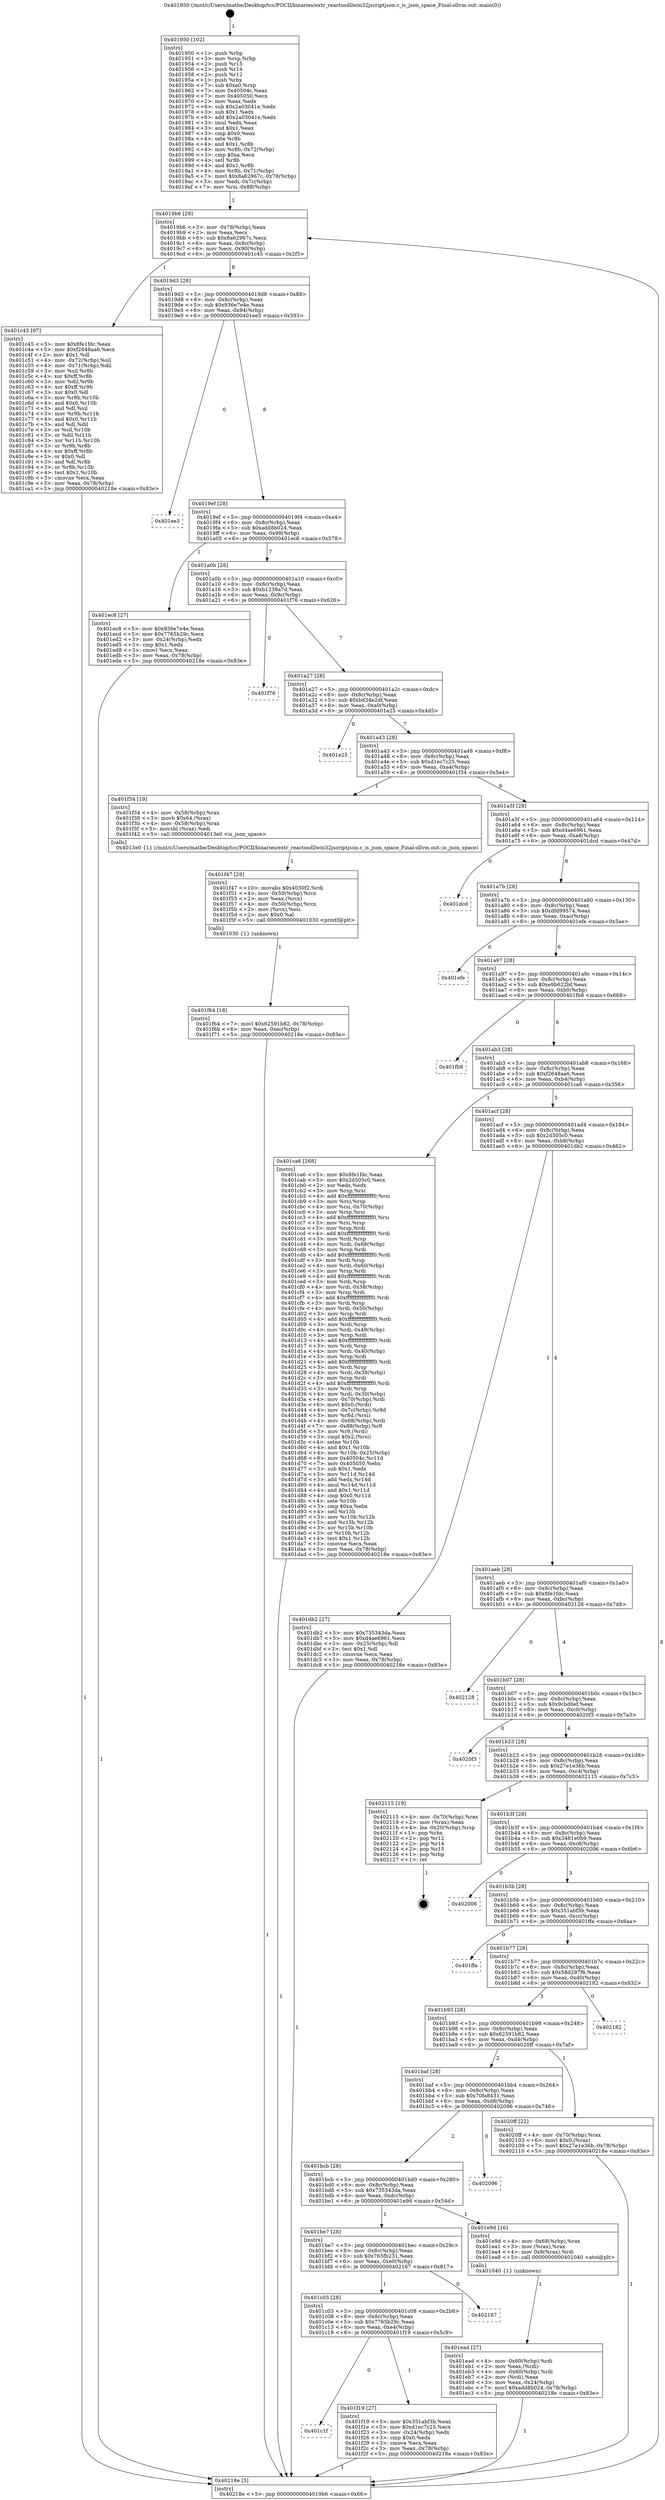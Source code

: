 digraph "0x401950" {
  label = "0x401950 (/mnt/c/Users/mathe/Desktop/tcc/POCII/binaries/extr_reactosdllwin32jscriptjson.c_is_json_space_Final-ollvm.out::main(0))"
  labelloc = "t"
  node[shape=record]

  Entry [label="",width=0.3,height=0.3,shape=circle,fillcolor=black,style=filled]
  "0x4019b6" [label="{
     0x4019b6 [29]\l
     | [instrs]\l
     &nbsp;&nbsp;0x4019b6 \<+3\>: mov -0x78(%rbp),%eax\l
     &nbsp;&nbsp;0x4019b9 \<+2\>: mov %eax,%ecx\l
     &nbsp;&nbsp;0x4019bb \<+6\>: sub $0x8a62967c,%ecx\l
     &nbsp;&nbsp;0x4019c1 \<+6\>: mov %eax,-0x8c(%rbp)\l
     &nbsp;&nbsp;0x4019c7 \<+6\>: mov %ecx,-0x90(%rbp)\l
     &nbsp;&nbsp;0x4019cd \<+6\>: je 0000000000401c45 \<main+0x2f5\>\l
  }"]
  "0x401c45" [label="{
     0x401c45 [97]\l
     | [instrs]\l
     &nbsp;&nbsp;0x401c45 \<+5\>: mov $0x8fe1fdc,%eax\l
     &nbsp;&nbsp;0x401c4a \<+5\>: mov $0xf2648aa6,%ecx\l
     &nbsp;&nbsp;0x401c4f \<+2\>: mov $0x1,%dl\l
     &nbsp;&nbsp;0x401c51 \<+4\>: mov -0x72(%rbp),%sil\l
     &nbsp;&nbsp;0x401c55 \<+4\>: mov -0x71(%rbp),%dil\l
     &nbsp;&nbsp;0x401c59 \<+3\>: mov %sil,%r8b\l
     &nbsp;&nbsp;0x401c5c \<+4\>: xor $0xff,%r8b\l
     &nbsp;&nbsp;0x401c60 \<+3\>: mov %dil,%r9b\l
     &nbsp;&nbsp;0x401c63 \<+4\>: xor $0xff,%r9b\l
     &nbsp;&nbsp;0x401c67 \<+3\>: xor $0x0,%dl\l
     &nbsp;&nbsp;0x401c6a \<+3\>: mov %r8b,%r10b\l
     &nbsp;&nbsp;0x401c6d \<+4\>: and $0x0,%r10b\l
     &nbsp;&nbsp;0x401c71 \<+3\>: and %dl,%sil\l
     &nbsp;&nbsp;0x401c74 \<+3\>: mov %r9b,%r11b\l
     &nbsp;&nbsp;0x401c77 \<+4\>: and $0x0,%r11b\l
     &nbsp;&nbsp;0x401c7b \<+3\>: and %dl,%dil\l
     &nbsp;&nbsp;0x401c7e \<+3\>: or %sil,%r10b\l
     &nbsp;&nbsp;0x401c81 \<+3\>: or %dil,%r11b\l
     &nbsp;&nbsp;0x401c84 \<+3\>: xor %r11b,%r10b\l
     &nbsp;&nbsp;0x401c87 \<+3\>: or %r9b,%r8b\l
     &nbsp;&nbsp;0x401c8a \<+4\>: xor $0xff,%r8b\l
     &nbsp;&nbsp;0x401c8e \<+3\>: or $0x0,%dl\l
     &nbsp;&nbsp;0x401c91 \<+3\>: and %dl,%r8b\l
     &nbsp;&nbsp;0x401c94 \<+3\>: or %r8b,%r10b\l
     &nbsp;&nbsp;0x401c97 \<+4\>: test $0x1,%r10b\l
     &nbsp;&nbsp;0x401c9b \<+3\>: cmovne %ecx,%eax\l
     &nbsp;&nbsp;0x401c9e \<+3\>: mov %eax,-0x78(%rbp)\l
     &nbsp;&nbsp;0x401ca1 \<+5\>: jmp 000000000040218e \<main+0x83e\>\l
  }"]
  "0x4019d3" [label="{
     0x4019d3 [28]\l
     | [instrs]\l
     &nbsp;&nbsp;0x4019d3 \<+5\>: jmp 00000000004019d8 \<main+0x88\>\l
     &nbsp;&nbsp;0x4019d8 \<+6\>: mov -0x8c(%rbp),%eax\l
     &nbsp;&nbsp;0x4019de \<+5\>: sub $0x936e7e4e,%eax\l
     &nbsp;&nbsp;0x4019e3 \<+6\>: mov %eax,-0x94(%rbp)\l
     &nbsp;&nbsp;0x4019e9 \<+6\>: je 0000000000401ee3 \<main+0x593\>\l
  }"]
  "0x40218e" [label="{
     0x40218e [5]\l
     | [instrs]\l
     &nbsp;&nbsp;0x40218e \<+5\>: jmp 00000000004019b6 \<main+0x66\>\l
  }"]
  "0x401950" [label="{
     0x401950 [102]\l
     | [instrs]\l
     &nbsp;&nbsp;0x401950 \<+1\>: push %rbp\l
     &nbsp;&nbsp;0x401951 \<+3\>: mov %rsp,%rbp\l
     &nbsp;&nbsp;0x401954 \<+2\>: push %r15\l
     &nbsp;&nbsp;0x401956 \<+2\>: push %r14\l
     &nbsp;&nbsp;0x401958 \<+2\>: push %r12\l
     &nbsp;&nbsp;0x40195a \<+1\>: push %rbx\l
     &nbsp;&nbsp;0x40195b \<+7\>: sub $0xe0,%rsp\l
     &nbsp;&nbsp;0x401962 \<+7\>: mov 0x40504c,%eax\l
     &nbsp;&nbsp;0x401969 \<+7\>: mov 0x405050,%ecx\l
     &nbsp;&nbsp;0x401970 \<+2\>: mov %eax,%edx\l
     &nbsp;&nbsp;0x401972 \<+6\>: sub $0x2a03041e,%edx\l
     &nbsp;&nbsp;0x401978 \<+3\>: sub $0x1,%edx\l
     &nbsp;&nbsp;0x40197b \<+6\>: add $0x2a03041e,%edx\l
     &nbsp;&nbsp;0x401981 \<+3\>: imul %edx,%eax\l
     &nbsp;&nbsp;0x401984 \<+3\>: and $0x1,%eax\l
     &nbsp;&nbsp;0x401987 \<+3\>: cmp $0x0,%eax\l
     &nbsp;&nbsp;0x40198a \<+4\>: sete %r8b\l
     &nbsp;&nbsp;0x40198e \<+4\>: and $0x1,%r8b\l
     &nbsp;&nbsp;0x401992 \<+4\>: mov %r8b,-0x72(%rbp)\l
     &nbsp;&nbsp;0x401996 \<+3\>: cmp $0xa,%ecx\l
     &nbsp;&nbsp;0x401999 \<+4\>: setl %r8b\l
     &nbsp;&nbsp;0x40199d \<+4\>: and $0x1,%r8b\l
     &nbsp;&nbsp;0x4019a1 \<+4\>: mov %r8b,-0x71(%rbp)\l
     &nbsp;&nbsp;0x4019a5 \<+7\>: movl $0x8a62967c,-0x78(%rbp)\l
     &nbsp;&nbsp;0x4019ac \<+3\>: mov %edi,-0x7c(%rbp)\l
     &nbsp;&nbsp;0x4019af \<+7\>: mov %rsi,-0x88(%rbp)\l
  }"]
  Exit [label="",width=0.3,height=0.3,shape=circle,fillcolor=black,style=filled,peripheries=2]
  "0x401ee3" [label="{
     0x401ee3\l
  }", style=dashed]
  "0x4019ef" [label="{
     0x4019ef [28]\l
     | [instrs]\l
     &nbsp;&nbsp;0x4019ef \<+5\>: jmp 00000000004019f4 \<main+0xa4\>\l
     &nbsp;&nbsp;0x4019f4 \<+6\>: mov -0x8c(%rbp),%eax\l
     &nbsp;&nbsp;0x4019fa \<+5\>: sub $0xadd8b024,%eax\l
     &nbsp;&nbsp;0x4019ff \<+6\>: mov %eax,-0x98(%rbp)\l
     &nbsp;&nbsp;0x401a05 \<+6\>: je 0000000000401ec8 \<main+0x578\>\l
  }"]
  "0x401f64" [label="{
     0x401f64 [18]\l
     | [instrs]\l
     &nbsp;&nbsp;0x401f64 \<+7\>: movl $0x62591b82,-0x78(%rbp)\l
     &nbsp;&nbsp;0x401f6b \<+6\>: mov %eax,-0xec(%rbp)\l
     &nbsp;&nbsp;0x401f71 \<+5\>: jmp 000000000040218e \<main+0x83e\>\l
  }"]
  "0x401ec8" [label="{
     0x401ec8 [27]\l
     | [instrs]\l
     &nbsp;&nbsp;0x401ec8 \<+5\>: mov $0x936e7e4e,%eax\l
     &nbsp;&nbsp;0x401ecd \<+5\>: mov $0x7765b29c,%ecx\l
     &nbsp;&nbsp;0x401ed2 \<+3\>: mov -0x24(%rbp),%edx\l
     &nbsp;&nbsp;0x401ed5 \<+3\>: cmp $0x1,%edx\l
     &nbsp;&nbsp;0x401ed8 \<+3\>: cmovl %ecx,%eax\l
     &nbsp;&nbsp;0x401edb \<+3\>: mov %eax,-0x78(%rbp)\l
     &nbsp;&nbsp;0x401ede \<+5\>: jmp 000000000040218e \<main+0x83e\>\l
  }"]
  "0x401a0b" [label="{
     0x401a0b [28]\l
     | [instrs]\l
     &nbsp;&nbsp;0x401a0b \<+5\>: jmp 0000000000401a10 \<main+0xc0\>\l
     &nbsp;&nbsp;0x401a10 \<+6\>: mov -0x8c(%rbp),%eax\l
     &nbsp;&nbsp;0x401a16 \<+5\>: sub $0xb1238a7d,%eax\l
     &nbsp;&nbsp;0x401a1b \<+6\>: mov %eax,-0x9c(%rbp)\l
     &nbsp;&nbsp;0x401a21 \<+6\>: je 0000000000401f76 \<main+0x626\>\l
  }"]
  "0x401f47" [label="{
     0x401f47 [29]\l
     | [instrs]\l
     &nbsp;&nbsp;0x401f47 \<+10\>: movabs $0x4030f2,%rdi\l
     &nbsp;&nbsp;0x401f51 \<+4\>: mov -0x50(%rbp),%rcx\l
     &nbsp;&nbsp;0x401f55 \<+2\>: mov %eax,(%rcx)\l
     &nbsp;&nbsp;0x401f57 \<+4\>: mov -0x50(%rbp),%rcx\l
     &nbsp;&nbsp;0x401f5b \<+2\>: mov (%rcx),%esi\l
     &nbsp;&nbsp;0x401f5d \<+2\>: mov $0x0,%al\l
     &nbsp;&nbsp;0x401f5f \<+5\>: call 0000000000401030 \<printf@plt\>\l
     | [calls]\l
     &nbsp;&nbsp;0x401030 \{1\} (unknown)\l
  }"]
  "0x401f76" [label="{
     0x401f76\l
  }", style=dashed]
  "0x401a27" [label="{
     0x401a27 [28]\l
     | [instrs]\l
     &nbsp;&nbsp;0x401a27 \<+5\>: jmp 0000000000401a2c \<main+0xdc\>\l
     &nbsp;&nbsp;0x401a2c \<+6\>: mov -0x8c(%rbp),%eax\l
     &nbsp;&nbsp;0x401a32 \<+5\>: sub $0xbd34e2df,%eax\l
     &nbsp;&nbsp;0x401a37 \<+6\>: mov %eax,-0xa0(%rbp)\l
     &nbsp;&nbsp;0x401a3d \<+6\>: je 0000000000401e25 \<main+0x4d5\>\l
  }"]
  "0x401c1f" [label="{
     0x401c1f\l
  }", style=dashed]
  "0x401e25" [label="{
     0x401e25\l
  }", style=dashed]
  "0x401a43" [label="{
     0x401a43 [28]\l
     | [instrs]\l
     &nbsp;&nbsp;0x401a43 \<+5\>: jmp 0000000000401a48 \<main+0xf8\>\l
     &nbsp;&nbsp;0x401a48 \<+6\>: mov -0x8c(%rbp),%eax\l
     &nbsp;&nbsp;0x401a4e \<+5\>: sub $0xd1ec7c25,%eax\l
     &nbsp;&nbsp;0x401a53 \<+6\>: mov %eax,-0xa4(%rbp)\l
     &nbsp;&nbsp;0x401a59 \<+6\>: je 0000000000401f34 \<main+0x5e4\>\l
  }"]
  "0x401f19" [label="{
     0x401f19 [27]\l
     | [instrs]\l
     &nbsp;&nbsp;0x401f19 \<+5\>: mov $0x351abf3b,%eax\l
     &nbsp;&nbsp;0x401f1e \<+5\>: mov $0xd1ec7c25,%ecx\l
     &nbsp;&nbsp;0x401f23 \<+3\>: mov -0x24(%rbp),%edx\l
     &nbsp;&nbsp;0x401f26 \<+3\>: cmp $0x0,%edx\l
     &nbsp;&nbsp;0x401f29 \<+3\>: cmove %ecx,%eax\l
     &nbsp;&nbsp;0x401f2c \<+3\>: mov %eax,-0x78(%rbp)\l
     &nbsp;&nbsp;0x401f2f \<+5\>: jmp 000000000040218e \<main+0x83e\>\l
  }"]
  "0x401f34" [label="{
     0x401f34 [19]\l
     | [instrs]\l
     &nbsp;&nbsp;0x401f34 \<+4\>: mov -0x58(%rbp),%rax\l
     &nbsp;&nbsp;0x401f38 \<+3\>: movb $0x64,(%rax)\l
     &nbsp;&nbsp;0x401f3b \<+4\>: mov -0x58(%rbp),%rax\l
     &nbsp;&nbsp;0x401f3f \<+3\>: movsbl (%rax),%edi\l
     &nbsp;&nbsp;0x401f42 \<+5\>: call 00000000004013e0 \<is_json_space\>\l
     | [calls]\l
     &nbsp;&nbsp;0x4013e0 \{1\} (/mnt/c/Users/mathe/Desktop/tcc/POCII/binaries/extr_reactosdllwin32jscriptjson.c_is_json_space_Final-ollvm.out::is_json_space)\l
  }"]
  "0x401a5f" [label="{
     0x401a5f [28]\l
     | [instrs]\l
     &nbsp;&nbsp;0x401a5f \<+5\>: jmp 0000000000401a64 \<main+0x114\>\l
     &nbsp;&nbsp;0x401a64 \<+6\>: mov -0x8c(%rbp),%eax\l
     &nbsp;&nbsp;0x401a6a \<+5\>: sub $0xd4ae6961,%eax\l
     &nbsp;&nbsp;0x401a6f \<+6\>: mov %eax,-0xa8(%rbp)\l
     &nbsp;&nbsp;0x401a75 \<+6\>: je 0000000000401dcd \<main+0x47d\>\l
  }"]
  "0x401c03" [label="{
     0x401c03 [28]\l
     | [instrs]\l
     &nbsp;&nbsp;0x401c03 \<+5\>: jmp 0000000000401c08 \<main+0x2b8\>\l
     &nbsp;&nbsp;0x401c08 \<+6\>: mov -0x8c(%rbp),%eax\l
     &nbsp;&nbsp;0x401c0e \<+5\>: sub $0x7765b29c,%eax\l
     &nbsp;&nbsp;0x401c13 \<+6\>: mov %eax,-0xe4(%rbp)\l
     &nbsp;&nbsp;0x401c19 \<+6\>: je 0000000000401f19 \<main+0x5c9\>\l
  }"]
  "0x401dcd" [label="{
     0x401dcd\l
  }", style=dashed]
  "0x401a7b" [label="{
     0x401a7b [28]\l
     | [instrs]\l
     &nbsp;&nbsp;0x401a7b \<+5\>: jmp 0000000000401a80 \<main+0x130\>\l
     &nbsp;&nbsp;0x401a80 \<+6\>: mov -0x8c(%rbp),%eax\l
     &nbsp;&nbsp;0x401a86 \<+5\>: sub $0xdfd99574,%eax\l
     &nbsp;&nbsp;0x401a8b \<+6\>: mov %eax,-0xac(%rbp)\l
     &nbsp;&nbsp;0x401a91 \<+6\>: je 0000000000401efe \<main+0x5ae\>\l
  }"]
  "0x402167" [label="{
     0x402167\l
  }", style=dashed]
  "0x401efe" [label="{
     0x401efe\l
  }", style=dashed]
  "0x401a97" [label="{
     0x401a97 [28]\l
     | [instrs]\l
     &nbsp;&nbsp;0x401a97 \<+5\>: jmp 0000000000401a9c \<main+0x14c\>\l
     &nbsp;&nbsp;0x401a9c \<+6\>: mov -0x8c(%rbp),%eax\l
     &nbsp;&nbsp;0x401aa2 \<+5\>: sub $0xe9b622bf,%eax\l
     &nbsp;&nbsp;0x401aa7 \<+6\>: mov %eax,-0xb0(%rbp)\l
     &nbsp;&nbsp;0x401aad \<+6\>: je 0000000000401fb8 \<main+0x668\>\l
  }"]
  "0x401ead" [label="{
     0x401ead [27]\l
     | [instrs]\l
     &nbsp;&nbsp;0x401ead \<+4\>: mov -0x60(%rbp),%rdi\l
     &nbsp;&nbsp;0x401eb1 \<+2\>: mov %eax,(%rdi)\l
     &nbsp;&nbsp;0x401eb3 \<+4\>: mov -0x60(%rbp),%rdi\l
     &nbsp;&nbsp;0x401eb7 \<+2\>: mov (%rdi),%eax\l
     &nbsp;&nbsp;0x401eb9 \<+3\>: mov %eax,-0x24(%rbp)\l
     &nbsp;&nbsp;0x401ebc \<+7\>: movl $0xadd8b024,-0x78(%rbp)\l
     &nbsp;&nbsp;0x401ec3 \<+5\>: jmp 000000000040218e \<main+0x83e\>\l
  }"]
  "0x401fb8" [label="{
     0x401fb8\l
  }", style=dashed]
  "0x401ab3" [label="{
     0x401ab3 [28]\l
     | [instrs]\l
     &nbsp;&nbsp;0x401ab3 \<+5\>: jmp 0000000000401ab8 \<main+0x168\>\l
     &nbsp;&nbsp;0x401ab8 \<+6\>: mov -0x8c(%rbp),%eax\l
     &nbsp;&nbsp;0x401abe \<+5\>: sub $0xf2648aa6,%eax\l
     &nbsp;&nbsp;0x401ac3 \<+6\>: mov %eax,-0xb4(%rbp)\l
     &nbsp;&nbsp;0x401ac9 \<+6\>: je 0000000000401ca6 \<main+0x356\>\l
  }"]
  "0x401be7" [label="{
     0x401be7 [28]\l
     | [instrs]\l
     &nbsp;&nbsp;0x401be7 \<+5\>: jmp 0000000000401bec \<main+0x29c\>\l
     &nbsp;&nbsp;0x401bec \<+6\>: mov -0x8c(%rbp),%eax\l
     &nbsp;&nbsp;0x401bf2 \<+5\>: sub $0x765fb231,%eax\l
     &nbsp;&nbsp;0x401bf7 \<+6\>: mov %eax,-0xe0(%rbp)\l
     &nbsp;&nbsp;0x401bfd \<+6\>: je 0000000000402167 \<main+0x817\>\l
  }"]
  "0x401ca6" [label="{
     0x401ca6 [268]\l
     | [instrs]\l
     &nbsp;&nbsp;0x401ca6 \<+5\>: mov $0x8fe1fdc,%eax\l
     &nbsp;&nbsp;0x401cab \<+5\>: mov $0x2d505c0,%ecx\l
     &nbsp;&nbsp;0x401cb0 \<+2\>: xor %edx,%edx\l
     &nbsp;&nbsp;0x401cb2 \<+3\>: mov %rsp,%rsi\l
     &nbsp;&nbsp;0x401cb5 \<+4\>: add $0xfffffffffffffff0,%rsi\l
     &nbsp;&nbsp;0x401cb9 \<+3\>: mov %rsi,%rsp\l
     &nbsp;&nbsp;0x401cbc \<+4\>: mov %rsi,-0x70(%rbp)\l
     &nbsp;&nbsp;0x401cc0 \<+3\>: mov %rsp,%rsi\l
     &nbsp;&nbsp;0x401cc3 \<+4\>: add $0xfffffffffffffff0,%rsi\l
     &nbsp;&nbsp;0x401cc7 \<+3\>: mov %rsi,%rsp\l
     &nbsp;&nbsp;0x401cca \<+3\>: mov %rsp,%rdi\l
     &nbsp;&nbsp;0x401ccd \<+4\>: add $0xfffffffffffffff0,%rdi\l
     &nbsp;&nbsp;0x401cd1 \<+3\>: mov %rdi,%rsp\l
     &nbsp;&nbsp;0x401cd4 \<+4\>: mov %rdi,-0x68(%rbp)\l
     &nbsp;&nbsp;0x401cd8 \<+3\>: mov %rsp,%rdi\l
     &nbsp;&nbsp;0x401cdb \<+4\>: add $0xfffffffffffffff0,%rdi\l
     &nbsp;&nbsp;0x401cdf \<+3\>: mov %rdi,%rsp\l
     &nbsp;&nbsp;0x401ce2 \<+4\>: mov %rdi,-0x60(%rbp)\l
     &nbsp;&nbsp;0x401ce6 \<+3\>: mov %rsp,%rdi\l
     &nbsp;&nbsp;0x401ce9 \<+4\>: add $0xfffffffffffffff0,%rdi\l
     &nbsp;&nbsp;0x401ced \<+3\>: mov %rdi,%rsp\l
     &nbsp;&nbsp;0x401cf0 \<+4\>: mov %rdi,-0x58(%rbp)\l
     &nbsp;&nbsp;0x401cf4 \<+3\>: mov %rsp,%rdi\l
     &nbsp;&nbsp;0x401cf7 \<+4\>: add $0xfffffffffffffff0,%rdi\l
     &nbsp;&nbsp;0x401cfb \<+3\>: mov %rdi,%rsp\l
     &nbsp;&nbsp;0x401cfe \<+4\>: mov %rdi,-0x50(%rbp)\l
     &nbsp;&nbsp;0x401d02 \<+3\>: mov %rsp,%rdi\l
     &nbsp;&nbsp;0x401d05 \<+4\>: add $0xfffffffffffffff0,%rdi\l
     &nbsp;&nbsp;0x401d09 \<+3\>: mov %rdi,%rsp\l
     &nbsp;&nbsp;0x401d0c \<+4\>: mov %rdi,-0x48(%rbp)\l
     &nbsp;&nbsp;0x401d10 \<+3\>: mov %rsp,%rdi\l
     &nbsp;&nbsp;0x401d13 \<+4\>: add $0xfffffffffffffff0,%rdi\l
     &nbsp;&nbsp;0x401d17 \<+3\>: mov %rdi,%rsp\l
     &nbsp;&nbsp;0x401d1a \<+4\>: mov %rdi,-0x40(%rbp)\l
     &nbsp;&nbsp;0x401d1e \<+3\>: mov %rsp,%rdi\l
     &nbsp;&nbsp;0x401d21 \<+4\>: add $0xfffffffffffffff0,%rdi\l
     &nbsp;&nbsp;0x401d25 \<+3\>: mov %rdi,%rsp\l
     &nbsp;&nbsp;0x401d28 \<+4\>: mov %rdi,-0x38(%rbp)\l
     &nbsp;&nbsp;0x401d2c \<+3\>: mov %rsp,%rdi\l
     &nbsp;&nbsp;0x401d2f \<+4\>: add $0xfffffffffffffff0,%rdi\l
     &nbsp;&nbsp;0x401d33 \<+3\>: mov %rdi,%rsp\l
     &nbsp;&nbsp;0x401d36 \<+4\>: mov %rdi,-0x30(%rbp)\l
     &nbsp;&nbsp;0x401d3a \<+4\>: mov -0x70(%rbp),%rdi\l
     &nbsp;&nbsp;0x401d3e \<+6\>: movl $0x0,(%rdi)\l
     &nbsp;&nbsp;0x401d44 \<+4\>: mov -0x7c(%rbp),%r8d\l
     &nbsp;&nbsp;0x401d48 \<+3\>: mov %r8d,(%rsi)\l
     &nbsp;&nbsp;0x401d4b \<+4\>: mov -0x68(%rbp),%rdi\l
     &nbsp;&nbsp;0x401d4f \<+7\>: mov -0x88(%rbp),%r9\l
     &nbsp;&nbsp;0x401d56 \<+3\>: mov %r9,(%rdi)\l
     &nbsp;&nbsp;0x401d59 \<+3\>: cmpl $0x2,(%rsi)\l
     &nbsp;&nbsp;0x401d5c \<+4\>: setne %r10b\l
     &nbsp;&nbsp;0x401d60 \<+4\>: and $0x1,%r10b\l
     &nbsp;&nbsp;0x401d64 \<+4\>: mov %r10b,-0x25(%rbp)\l
     &nbsp;&nbsp;0x401d68 \<+8\>: mov 0x40504c,%r11d\l
     &nbsp;&nbsp;0x401d70 \<+7\>: mov 0x405050,%ebx\l
     &nbsp;&nbsp;0x401d77 \<+3\>: sub $0x1,%edx\l
     &nbsp;&nbsp;0x401d7a \<+3\>: mov %r11d,%r14d\l
     &nbsp;&nbsp;0x401d7d \<+3\>: add %edx,%r14d\l
     &nbsp;&nbsp;0x401d80 \<+4\>: imul %r14d,%r11d\l
     &nbsp;&nbsp;0x401d84 \<+4\>: and $0x1,%r11d\l
     &nbsp;&nbsp;0x401d88 \<+4\>: cmp $0x0,%r11d\l
     &nbsp;&nbsp;0x401d8c \<+4\>: sete %r10b\l
     &nbsp;&nbsp;0x401d90 \<+3\>: cmp $0xa,%ebx\l
     &nbsp;&nbsp;0x401d93 \<+4\>: setl %r15b\l
     &nbsp;&nbsp;0x401d97 \<+3\>: mov %r10b,%r12b\l
     &nbsp;&nbsp;0x401d9a \<+3\>: and %r15b,%r12b\l
     &nbsp;&nbsp;0x401d9d \<+3\>: xor %r15b,%r10b\l
     &nbsp;&nbsp;0x401da0 \<+3\>: or %r10b,%r12b\l
     &nbsp;&nbsp;0x401da3 \<+4\>: test $0x1,%r12b\l
     &nbsp;&nbsp;0x401da7 \<+3\>: cmovne %ecx,%eax\l
     &nbsp;&nbsp;0x401daa \<+3\>: mov %eax,-0x78(%rbp)\l
     &nbsp;&nbsp;0x401dad \<+5\>: jmp 000000000040218e \<main+0x83e\>\l
  }"]
  "0x401acf" [label="{
     0x401acf [28]\l
     | [instrs]\l
     &nbsp;&nbsp;0x401acf \<+5\>: jmp 0000000000401ad4 \<main+0x184\>\l
     &nbsp;&nbsp;0x401ad4 \<+6\>: mov -0x8c(%rbp),%eax\l
     &nbsp;&nbsp;0x401ada \<+5\>: sub $0x2d505c0,%eax\l
     &nbsp;&nbsp;0x401adf \<+6\>: mov %eax,-0xb8(%rbp)\l
     &nbsp;&nbsp;0x401ae5 \<+6\>: je 0000000000401db2 \<main+0x462\>\l
  }"]
  "0x401e9d" [label="{
     0x401e9d [16]\l
     | [instrs]\l
     &nbsp;&nbsp;0x401e9d \<+4\>: mov -0x68(%rbp),%rax\l
     &nbsp;&nbsp;0x401ea1 \<+3\>: mov (%rax),%rax\l
     &nbsp;&nbsp;0x401ea4 \<+4\>: mov 0x8(%rax),%rdi\l
     &nbsp;&nbsp;0x401ea8 \<+5\>: call 0000000000401040 \<atoi@plt\>\l
     | [calls]\l
     &nbsp;&nbsp;0x401040 \{1\} (unknown)\l
  }"]
  "0x401bcb" [label="{
     0x401bcb [28]\l
     | [instrs]\l
     &nbsp;&nbsp;0x401bcb \<+5\>: jmp 0000000000401bd0 \<main+0x280\>\l
     &nbsp;&nbsp;0x401bd0 \<+6\>: mov -0x8c(%rbp),%eax\l
     &nbsp;&nbsp;0x401bd6 \<+5\>: sub $0x735343da,%eax\l
     &nbsp;&nbsp;0x401bdb \<+6\>: mov %eax,-0xdc(%rbp)\l
     &nbsp;&nbsp;0x401be1 \<+6\>: je 0000000000401e9d \<main+0x54d\>\l
  }"]
  "0x401db2" [label="{
     0x401db2 [27]\l
     | [instrs]\l
     &nbsp;&nbsp;0x401db2 \<+5\>: mov $0x735343da,%eax\l
     &nbsp;&nbsp;0x401db7 \<+5\>: mov $0xd4ae6961,%ecx\l
     &nbsp;&nbsp;0x401dbc \<+3\>: mov -0x25(%rbp),%dl\l
     &nbsp;&nbsp;0x401dbf \<+3\>: test $0x1,%dl\l
     &nbsp;&nbsp;0x401dc2 \<+3\>: cmovne %ecx,%eax\l
     &nbsp;&nbsp;0x401dc5 \<+3\>: mov %eax,-0x78(%rbp)\l
     &nbsp;&nbsp;0x401dc8 \<+5\>: jmp 000000000040218e \<main+0x83e\>\l
  }"]
  "0x401aeb" [label="{
     0x401aeb [28]\l
     | [instrs]\l
     &nbsp;&nbsp;0x401aeb \<+5\>: jmp 0000000000401af0 \<main+0x1a0\>\l
     &nbsp;&nbsp;0x401af0 \<+6\>: mov -0x8c(%rbp),%eax\l
     &nbsp;&nbsp;0x401af6 \<+5\>: sub $0x8fe1fdc,%eax\l
     &nbsp;&nbsp;0x401afb \<+6\>: mov %eax,-0xbc(%rbp)\l
     &nbsp;&nbsp;0x401b01 \<+6\>: je 0000000000402128 \<main+0x7d8\>\l
  }"]
  "0x402096" [label="{
     0x402096\l
  }", style=dashed]
  "0x402128" [label="{
     0x402128\l
  }", style=dashed]
  "0x401b07" [label="{
     0x401b07 [28]\l
     | [instrs]\l
     &nbsp;&nbsp;0x401b07 \<+5\>: jmp 0000000000401b0c \<main+0x1bc\>\l
     &nbsp;&nbsp;0x401b0c \<+6\>: mov -0x8c(%rbp),%eax\l
     &nbsp;&nbsp;0x401b12 \<+5\>: sub $0x9cbd0ef,%eax\l
     &nbsp;&nbsp;0x401b17 \<+6\>: mov %eax,-0xc0(%rbp)\l
     &nbsp;&nbsp;0x401b1d \<+6\>: je 00000000004020f3 \<main+0x7a3\>\l
  }"]
  "0x401baf" [label="{
     0x401baf [28]\l
     | [instrs]\l
     &nbsp;&nbsp;0x401baf \<+5\>: jmp 0000000000401bb4 \<main+0x264\>\l
     &nbsp;&nbsp;0x401bb4 \<+6\>: mov -0x8c(%rbp),%eax\l
     &nbsp;&nbsp;0x401bba \<+5\>: sub $0x70fa8431,%eax\l
     &nbsp;&nbsp;0x401bbf \<+6\>: mov %eax,-0xd8(%rbp)\l
     &nbsp;&nbsp;0x401bc5 \<+6\>: je 0000000000402096 \<main+0x746\>\l
  }"]
  "0x4020f3" [label="{
     0x4020f3\l
  }", style=dashed]
  "0x401b23" [label="{
     0x401b23 [28]\l
     | [instrs]\l
     &nbsp;&nbsp;0x401b23 \<+5\>: jmp 0000000000401b28 \<main+0x1d8\>\l
     &nbsp;&nbsp;0x401b28 \<+6\>: mov -0x8c(%rbp),%eax\l
     &nbsp;&nbsp;0x401b2e \<+5\>: sub $0x27e1e36b,%eax\l
     &nbsp;&nbsp;0x401b33 \<+6\>: mov %eax,-0xc4(%rbp)\l
     &nbsp;&nbsp;0x401b39 \<+6\>: je 0000000000402115 \<main+0x7c5\>\l
  }"]
  "0x4020ff" [label="{
     0x4020ff [22]\l
     | [instrs]\l
     &nbsp;&nbsp;0x4020ff \<+4\>: mov -0x70(%rbp),%rax\l
     &nbsp;&nbsp;0x402103 \<+6\>: movl $0x0,(%rax)\l
     &nbsp;&nbsp;0x402109 \<+7\>: movl $0x27e1e36b,-0x78(%rbp)\l
     &nbsp;&nbsp;0x402110 \<+5\>: jmp 000000000040218e \<main+0x83e\>\l
  }"]
  "0x402115" [label="{
     0x402115 [19]\l
     | [instrs]\l
     &nbsp;&nbsp;0x402115 \<+4\>: mov -0x70(%rbp),%rax\l
     &nbsp;&nbsp;0x402119 \<+2\>: mov (%rax),%eax\l
     &nbsp;&nbsp;0x40211b \<+4\>: lea -0x20(%rbp),%rsp\l
     &nbsp;&nbsp;0x40211f \<+1\>: pop %rbx\l
     &nbsp;&nbsp;0x402120 \<+2\>: pop %r12\l
     &nbsp;&nbsp;0x402122 \<+2\>: pop %r14\l
     &nbsp;&nbsp;0x402124 \<+2\>: pop %r15\l
     &nbsp;&nbsp;0x402126 \<+1\>: pop %rbp\l
     &nbsp;&nbsp;0x402127 \<+1\>: ret\l
  }"]
  "0x401b3f" [label="{
     0x401b3f [28]\l
     | [instrs]\l
     &nbsp;&nbsp;0x401b3f \<+5\>: jmp 0000000000401b44 \<main+0x1f4\>\l
     &nbsp;&nbsp;0x401b44 \<+6\>: mov -0x8c(%rbp),%eax\l
     &nbsp;&nbsp;0x401b4a \<+5\>: sub $0x3481e0b9,%eax\l
     &nbsp;&nbsp;0x401b4f \<+6\>: mov %eax,-0xc8(%rbp)\l
     &nbsp;&nbsp;0x401b55 \<+6\>: je 0000000000402006 \<main+0x6b6\>\l
  }"]
  "0x401b93" [label="{
     0x401b93 [28]\l
     | [instrs]\l
     &nbsp;&nbsp;0x401b93 \<+5\>: jmp 0000000000401b98 \<main+0x248\>\l
     &nbsp;&nbsp;0x401b98 \<+6\>: mov -0x8c(%rbp),%eax\l
     &nbsp;&nbsp;0x401b9e \<+5\>: sub $0x62591b82,%eax\l
     &nbsp;&nbsp;0x401ba3 \<+6\>: mov %eax,-0xd4(%rbp)\l
     &nbsp;&nbsp;0x401ba9 \<+6\>: je 00000000004020ff \<main+0x7af\>\l
  }"]
  "0x402006" [label="{
     0x402006\l
  }", style=dashed]
  "0x401b5b" [label="{
     0x401b5b [28]\l
     | [instrs]\l
     &nbsp;&nbsp;0x401b5b \<+5\>: jmp 0000000000401b60 \<main+0x210\>\l
     &nbsp;&nbsp;0x401b60 \<+6\>: mov -0x8c(%rbp),%eax\l
     &nbsp;&nbsp;0x401b66 \<+5\>: sub $0x351abf3b,%eax\l
     &nbsp;&nbsp;0x401b6b \<+6\>: mov %eax,-0xcc(%rbp)\l
     &nbsp;&nbsp;0x401b71 \<+6\>: je 0000000000401ffa \<main+0x6aa\>\l
  }"]
  "0x402182" [label="{
     0x402182\l
  }", style=dashed]
  "0x401ffa" [label="{
     0x401ffa\l
  }", style=dashed]
  "0x401b77" [label="{
     0x401b77 [28]\l
     | [instrs]\l
     &nbsp;&nbsp;0x401b77 \<+5\>: jmp 0000000000401b7c \<main+0x22c\>\l
     &nbsp;&nbsp;0x401b7c \<+6\>: mov -0x8c(%rbp),%eax\l
     &nbsp;&nbsp;0x401b82 \<+5\>: sub $0x58d297f6,%eax\l
     &nbsp;&nbsp;0x401b87 \<+6\>: mov %eax,-0xd0(%rbp)\l
     &nbsp;&nbsp;0x401b8d \<+6\>: je 0000000000402182 \<main+0x832\>\l
  }"]
  Entry -> "0x401950" [label=" 1"]
  "0x4019b6" -> "0x401c45" [label=" 1"]
  "0x4019b6" -> "0x4019d3" [label=" 8"]
  "0x401c45" -> "0x40218e" [label=" 1"]
  "0x401950" -> "0x4019b6" [label=" 1"]
  "0x40218e" -> "0x4019b6" [label=" 8"]
  "0x402115" -> Exit [label=" 1"]
  "0x4019d3" -> "0x401ee3" [label=" 0"]
  "0x4019d3" -> "0x4019ef" [label=" 8"]
  "0x4020ff" -> "0x40218e" [label=" 1"]
  "0x4019ef" -> "0x401ec8" [label=" 1"]
  "0x4019ef" -> "0x401a0b" [label=" 7"]
  "0x401f64" -> "0x40218e" [label=" 1"]
  "0x401a0b" -> "0x401f76" [label=" 0"]
  "0x401a0b" -> "0x401a27" [label=" 7"]
  "0x401f47" -> "0x401f64" [label=" 1"]
  "0x401a27" -> "0x401e25" [label=" 0"]
  "0x401a27" -> "0x401a43" [label=" 7"]
  "0x401f34" -> "0x401f47" [label=" 1"]
  "0x401a43" -> "0x401f34" [label=" 1"]
  "0x401a43" -> "0x401a5f" [label=" 6"]
  "0x401f19" -> "0x40218e" [label=" 1"]
  "0x401a5f" -> "0x401dcd" [label=" 0"]
  "0x401a5f" -> "0x401a7b" [label=" 6"]
  "0x401c03" -> "0x401f19" [label=" 1"]
  "0x401a7b" -> "0x401efe" [label=" 0"]
  "0x401a7b" -> "0x401a97" [label=" 6"]
  "0x401c03" -> "0x401c1f" [label=" 0"]
  "0x401a97" -> "0x401fb8" [label=" 0"]
  "0x401a97" -> "0x401ab3" [label=" 6"]
  "0x401be7" -> "0x402167" [label=" 0"]
  "0x401ab3" -> "0x401ca6" [label=" 1"]
  "0x401ab3" -> "0x401acf" [label=" 5"]
  "0x401be7" -> "0x401c03" [label=" 1"]
  "0x401ca6" -> "0x40218e" [label=" 1"]
  "0x401ec8" -> "0x40218e" [label=" 1"]
  "0x401acf" -> "0x401db2" [label=" 1"]
  "0x401acf" -> "0x401aeb" [label=" 4"]
  "0x401db2" -> "0x40218e" [label=" 1"]
  "0x401e9d" -> "0x401ead" [label=" 1"]
  "0x401aeb" -> "0x402128" [label=" 0"]
  "0x401aeb" -> "0x401b07" [label=" 4"]
  "0x401bcb" -> "0x401be7" [label=" 1"]
  "0x401b07" -> "0x4020f3" [label=" 0"]
  "0x401b07" -> "0x401b23" [label=" 4"]
  "0x401ead" -> "0x40218e" [label=" 1"]
  "0x401b23" -> "0x402115" [label=" 1"]
  "0x401b23" -> "0x401b3f" [label=" 3"]
  "0x401baf" -> "0x401bcb" [label=" 2"]
  "0x401b3f" -> "0x402006" [label=" 0"]
  "0x401b3f" -> "0x401b5b" [label=" 3"]
  "0x401bcb" -> "0x401e9d" [label=" 1"]
  "0x401b5b" -> "0x401ffa" [label=" 0"]
  "0x401b5b" -> "0x401b77" [label=" 3"]
  "0x401b93" -> "0x401baf" [label=" 2"]
  "0x401b77" -> "0x402182" [label=" 0"]
  "0x401b77" -> "0x401b93" [label=" 3"]
  "0x401baf" -> "0x402096" [label=" 0"]
  "0x401b93" -> "0x4020ff" [label=" 1"]
}
